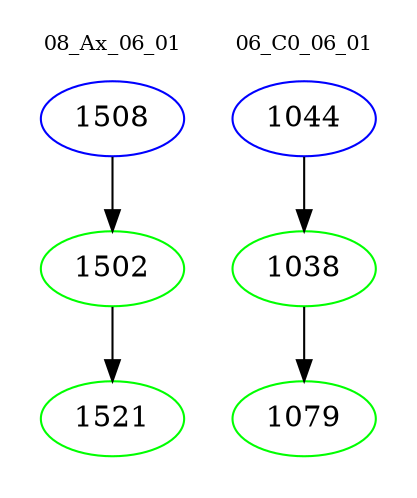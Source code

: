 digraph{
subgraph cluster_0 {
color = white
label = "08_Ax_06_01";
fontsize=10;
T0_1508 [label="1508", color="blue"]
T0_1508 -> T0_1502 [color="black"]
T0_1502 [label="1502", color="green"]
T0_1502 -> T0_1521 [color="black"]
T0_1521 [label="1521", color="green"]
}
subgraph cluster_1 {
color = white
label = "06_C0_06_01";
fontsize=10;
T1_1044 [label="1044", color="blue"]
T1_1044 -> T1_1038 [color="black"]
T1_1038 [label="1038", color="green"]
T1_1038 -> T1_1079 [color="black"]
T1_1079 [label="1079", color="green"]
}
}
